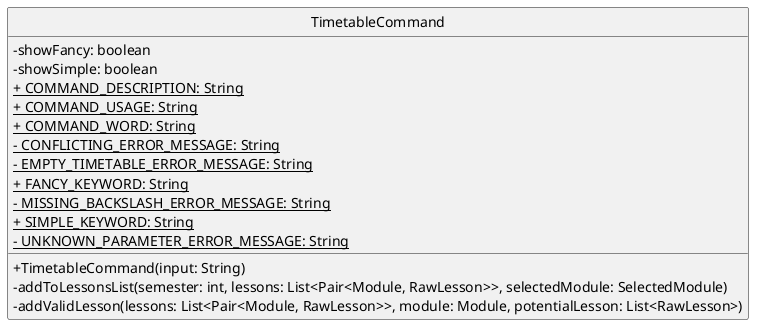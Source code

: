 @startuml
'https://plantuml.com/class-diagram
hide circle
skinparam classAttributeIconSize 0

class TimetableCommand {
    - showFancy: boolean
    - showSimple: boolean
    <u>+ COMMAND_DESCRIPTION: String
    <u>+ COMMAND_USAGE: String
    <u>+ COMMAND_WORD: String
    <u>- CONFLICTING_ERROR_MESSAGE: String
    <u>- EMPTY_TIMETABLE_ERROR_MESSAGE: String
    <u>+ FANCY_KEYWORD: String
    <u>- MISSING_BACKSLASH_ERROR_MESSAGE: String
    <u>+ SIMPLE_KEYWORD: String
    <u>- UNKNOWN_PARAMETER_ERROR_MESSAGE: String

    + TimetableCommand(input: String)
    - addToLessonsList(semester: int, lessons: List<Pair<Module, RawLesson>>, selectedModule: SelectedModule)
    - addValidLesson(lessons: List<Pair<Module, RawLesson>>, module: Module, potentialLesson: List<RawLesson>)
}
@enduml